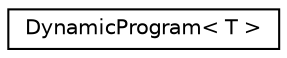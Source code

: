 digraph "Graphical Class Hierarchy"
{
  edge [fontname="Helvetica",fontsize="10",labelfontname="Helvetica",labelfontsize="10"];
  node [fontname="Helvetica",fontsize="10",shape=record];
  rankdir="LR";
  Node1 [label="DynamicProgram\< T \>",height=0.2,width=0.4,color="black", fillcolor="white", style="filled",URL="$classDynamicProgram.html",tooltip="Dynamic Program to calculate the best holistic detection. "];
}

